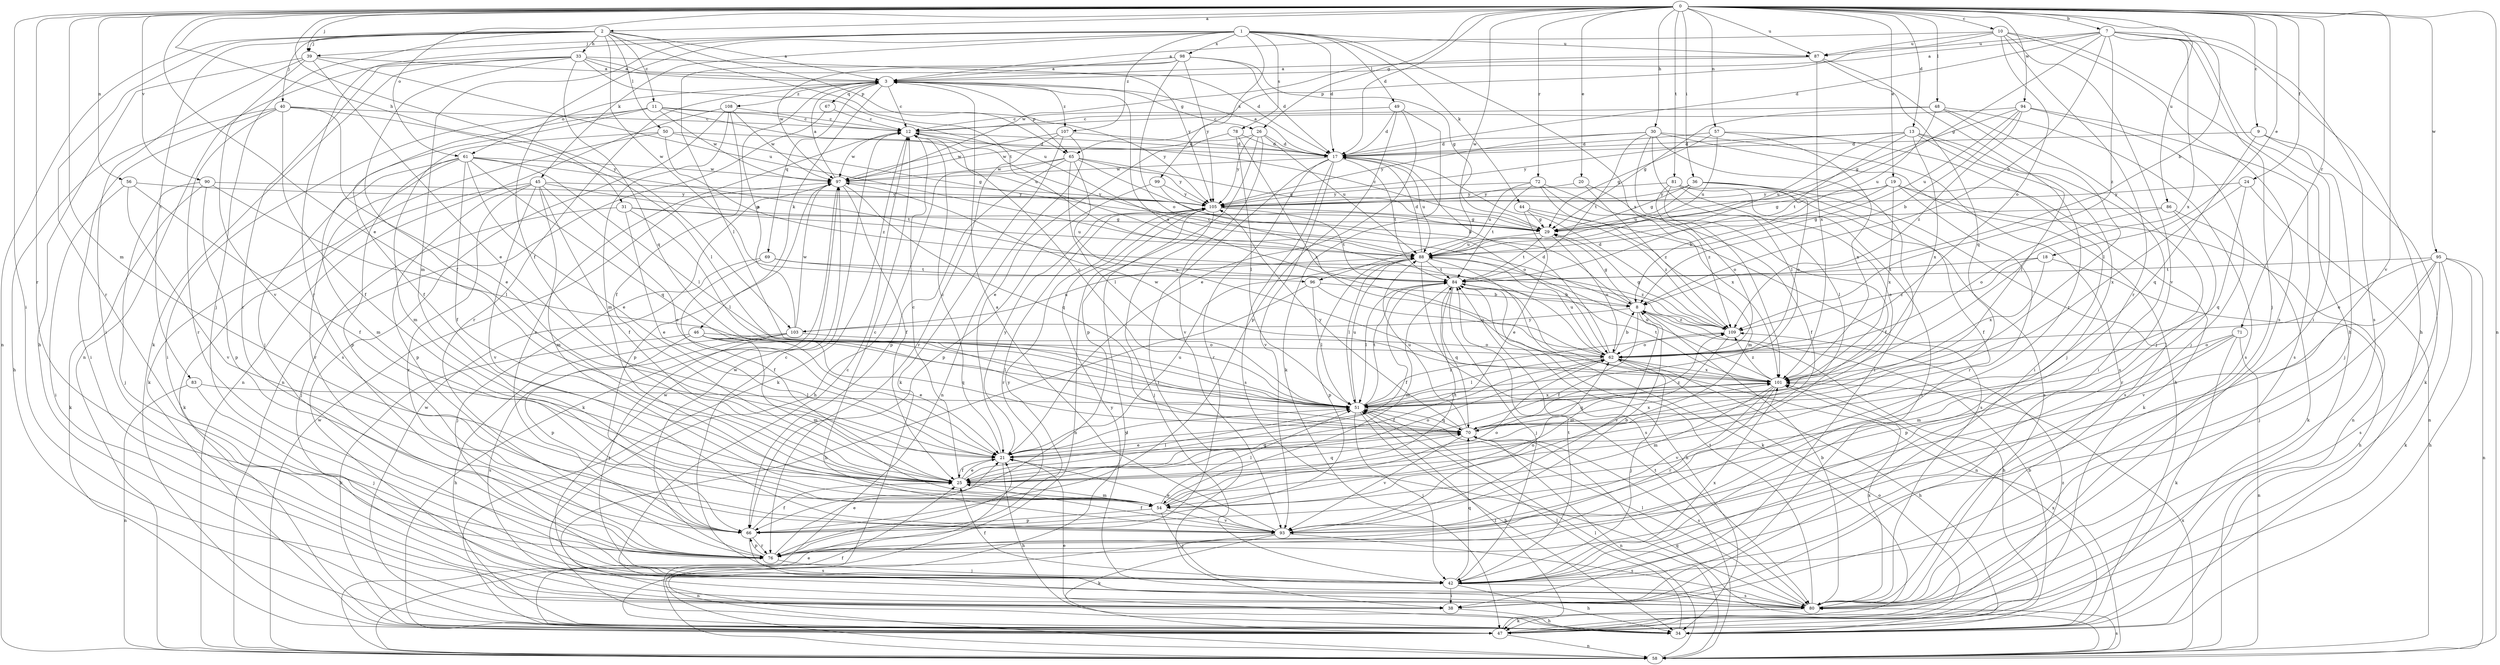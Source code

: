 strict digraph  {
0;
1;
2;
3;
7;
8;
9;
10;
11;
12;
13;
17;
18;
19;
20;
21;
24;
25;
26;
29;
30;
31;
33;
34;
36;
38;
39;
40;
42;
44;
45;
46;
47;
48;
49;
50;
51;
54;
56;
57;
58;
61;
62;
65;
66;
67;
69;
70;
71;
72;
76;
78;
80;
81;
83;
84;
86;
87;
88;
90;
93;
94;
95;
96;
97;
98;
99;
101;
103;
105;
107;
108;
109;
0 -> 2  [label=a];
0 -> 7  [label=b];
0 -> 8  [label=b];
0 -> 9  [label=c];
0 -> 10  [label=c];
0 -> 13  [label=d];
0 -> 17  [label=d];
0 -> 18  [label=e];
0 -> 19  [label=e];
0 -> 20  [label=e];
0 -> 21  [label=e];
0 -> 24  [label=f];
0 -> 26  [label=g];
0 -> 30  [label=h];
0 -> 31  [label=h];
0 -> 36  [label=i];
0 -> 38  [label=i];
0 -> 39  [label=j];
0 -> 48  [label=l];
0 -> 54  [label=m];
0 -> 56  [label=n];
0 -> 57  [label=n];
0 -> 58  [label=n];
0 -> 61  [label=o];
0 -> 71  [label=r];
0 -> 72  [label=r];
0 -> 76  [label=r];
0 -> 81  [label=t];
0 -> 86  [label=u];
0 -> 87  [label=u];
0 -> 90  [label=v];
0 -> 93  [label=v];
0 -> 94  [label=w];
0 -> 95  [label=w];
0 -> 96  [label=w];
0 -> 103  [label=y];
1 -> 17  [label=d];
1 -> 25  [label=f];
1 -> 39  [label=j];
1 -> 44  [label=k];
1 -> 45  [label=k];
1 -> 49  [label=l];
1 -> 54  [label=m];
1 -> 76  [label=r];
1 -> 78  [label=s];
1 -> 87  [label=u];
1 -> 98  [label=x];
1 -> 99  [label=x];
1 -> 101  [label=x];
1 -> 107  [label=z];
2 -> 3  [label=a];
2 -> 11  [label=c];
2 -> 33  [label=h];
2 -> 39  [label=j];
2 -> 40  [label=j];
2 -> 42  [label=j];
2 -> 50  [label=l];
2 -> 58  [label=n];
2 -> 65  [label=p];
2 -> 76  [label=r];
2 -> 83  [label=t];
2 -> 84  [label=t];
2 -> 96  [label=w];
3 -> 12  [label=c];
3 -> 26  [label=g];
3 -> 46  [label=k];
3 -> 61  [label=o];
3 -> 65  [label=p];
3 -> 67  [label=q];
3 -> 69  [label=q];
3 -> 76  [label=r];
3 -> 107  [label=z];
3 -> 108  [label=z];
7 -> 3  [label=a];
7 -> 8  [label=b];
7 -> 17  [label=d];
7 -> 29  [label=g];
7 -> 34  [label=h];
7 -> 38  [label=i];
7 -> 42  [label=j];
7 -> 80  [label=s];
7 -> 87  [label=u];
7 -> 101  [label=x];
7 -> 109  [label=z];
8 -> 12  [label=c];
8 -> 25  [label=f];
8 -> 29  [label=g];
8 -> 34  [label=h];
8 -> 93  [label=v];
8 -> 103  [label=y];
8 -> 109  [label=z];
9 -> 17  [label=d];
9 -> 42  [label=j];
9 -> 47  [label=k];
9 -> 70  [label=q];
10 -> 3  [label=a];
10 -> 34  [label=h];
10 -> 62  [label=o];
10 -> 65  [label=p];
10 -> 76  [label=r];
10 -> 80  [label=s];
10 -> 87  [label=u];
10 -> 93  [label=v];
11 -> 12  [label=c];
11 -> 25  [label=f];
11 -> 38  [label=i];
11 -> 42  [label=j];
11 -> 88  [label=u];
11 -> 97  [label=w];
11 -> 105  [label=y];
12 -> 17  [label=d];
12 -> 47  [label=k];
12 -> 97  [label=w];
13 -> 17  [label=d];
13 -> 38  [label=i];
13 -> 42  [label=j];
13 -> 51  [label=l];
13 -> 84  [label=t];
13 -> 88  [label=u];
13 -> 101  [label=x];
13 -> 105  [label=y];
17 -> 3  [label=a];
17 -> 38  [label=i];
17 -> 76  [label=r];
17 -> 80  [label=s];
17 -> 84  [label=t];
17 -> 88  [label=u];
17 -> 93  [label=v];
17 -> 97  [label=w];
18 -> 34  [label=h];
18 -> 84  [label=t];
18 -> 101  [label=x];
18 -> 109  [label=z];
19 -> 8  [label=b];
19 -> 29  [label=g];
19 -> 47  [label=k];
19 -> 58  [label=n];
19 -> 76  [label=r];
19 -> 101  [label=x];
19 -> 105  [label=y];
20 -> 25  [label=f];
20 -> 105  [label=y];
20 -> 109  [label=z];
21 -> 12  [label=c];
21 -> 25  [label=f];
21 -> 34  [label=h];
21 -> 51  [label=l];
21 -> 70  [label=q];
21 -> 88  [label=u];
21 -> 105  [label=y];
24 -> 58  [label=n];
24 -> 70  [label=q];
24 -> 101  [label=x];
24 -> 105  [label=y];
25 -> 12  [label=c];
25 -> 21  [label=e];
25 -> 51  [label=l];
25 -> 54  [label=m];
25 -> 62  [label=o];
25 -> 70  [label=q];
26 -> 17  [label=d];
26 -> 66  [label=p];
26 -> 88  [label=u];
26 -> 93  [label=v];
26 -> 97  [label=w];
26 -> 105  [label=y];
29 -> 12  [label=c];
29 -> 62  [label=o];
29 -> 84  [label=t];
29 -> 88  [label=u];
30 -> 17  [label=d];
30 -> 21  [label=e];
30 -> 34  [label=h];
30 -> 38  [label=i];
30 -> 51  [label=l];
30 -> 80  [label=s];
30 -> 84  [label=t];
30 -> 105  [label=y];
31 -> 21  [label=e];
31 -> 29  [label=g];
31 -> 42  [label=j];
31 -> 51  [label=l];
31 -> 88  [label=u];
33 -> 3  [label=a];
33 -> 17  [label=d];
33 -> 25  [label=f];
33 -> 47  [label=k];
33 -> 58  [label=n];
33 -> 70  [label=q];
33 -> 76  [label=r];
33 -> 88  [label=u];
33 -> 105  [label=y];
34 -> 8  [label=b];
34 -> 21  [label=e];
34 -> 51  [label=l];
34 -> 97  [label=w];
34 -> 101  [label=x];
36 -> 25  [label=f];
36 -> 29  [label=g];
36 -> 62  [label=o];
36 -> 80  [label=s];
36 -> 88  [label=u];
36 -> 105  [label=y];
38 -> 34  [label=h];
39 -> 3  [label=a];
39 -> 21  [label=e];
39 -> 34  [label=h];
39 -> 38  [label=i];
39 -> 88  [label=u];
39 -> 93  [label=v];
40 -> 12  [label=c];
40 -> 21  [label=e];
40 -> 25  [label=f];
40 -> 34  [label=h];
40 -> 38  [label=i];
40 -> 51  [label=l];
40 -> 76  [label=r];
42 -> 12  [label=c];
42 -> 25  [label=f];
42 -> 34  [label=h];
42 -> 38  [label=i];
42 -> 70  [label=q];
42 -> 80  [label=s];
42 -> 84  [label=t];
42 -> 101  [label=x];
44 -> 21  [label=e];
44 -> 29  [label=g];
44 -> 80  [label=s];
44 -> 109  [label=z];
45 -> 21  [label=e];
45 -> 25  [label=f];
45 -> 29  [label=g];
45 -> 47  [label=k];
45 -> 54  [label=m];
45 -> 66  [label=p];
45 -> 76  [label=r];
45 -> 93  [label=v];
45 -> 105  [label=y];
46 -> 21  [label=e];
46 -> 47  [label=k];
46 -> 51  [label=l];
46 -> 54  [label=m];
46 -> 62  [label=o];
46 -> 66  [label=p];
46 -> 70  [label=q];
47 -> 25  [label=f];
47 -> 51  [label=l];
47 -> 58  [label=n];
47 -> 62  [label=o];
47 -> 109  [label=z];
48 -> 12  [label=c];
48 -> 29  [label=g];
48 -> 42  [label=j];
48 -> 51  [label=l];
48 -> 80  [label=s];
48 -> 88  [label=u];
49 -> 12  [label=c];
49 -> 17  [label=d];
49 -> 21  [label=e];
49 -> 47  [label=k];
49 -> 66  [label=p];
50 -> 17  [label=d];
50 -> 29  [label=g];
50 -> 47  [label=k];
50 -> 54  [label=m];
50 -> 109  [label=z];
51 -> 12  [label=c];
51 -> 34  [label=h];
51 -> 42  [label=j];
51 -> 70  [label=q];
51 -> 84  [label=t];
51 -> 88  [label=u];
51 -> 101  [label=x];
51 -> 109  [label=z];
54 -> 42  [label=j];
54 -> 51  [label=l];
54 -> 62  [label=o];
54 -> 66  [label=p];
54 -> 84  [label=t];
54 -> 93  [label=v];
56 -> 25  [label=f];
56 -> 38  [label=i];
56 -> 93  [label=v];
56 -> 105  [label=y];
57 -> 17  [label=d];
57 -> 29  [label=g];
57 -> 38  [label=i];
57 -> 88  [label=u];
57 -> 101  [label=x];
58 -> 21  [label=e];
58 -> 51  [label=l];
58 -> 70  [label=q];
58 -> 80  [label=s];
58 -> 84  [label=t];
58 -> 97  [label=w];
58 -> 101  [label=x];
58 -> 105  [label=y];
61 -> 21  [label=e];
61 -> 25  [label=f];
61 -> 51  [label=l];
61 -> 54  [label=m];
61 -> 66  [label=p];
61 -> 70  [label=q];
61 -> 76  [label=r];
61 -> 84  [label=t];
61 -> 97  [label=w];
62 -> 3  [label=a];
62 -> 8  [label=b];
62 -> 17  [label=d];
62 -> 25  [label=f];
62 -> 34  [label=h];
62 -> 42  [label=j];
62 -> 51  [label=l];
62 -> 88  [label=u];
62 -> 101  [label=x];
65 -> 8  [label=b];
65 -> 29  [label=g];
65 -> 34  [label=h];
65 -> 51  [label=l];
65 -> 66  [label=p];
65 -> 97  [label=w];
65 -> 101  [label=x];
65 -> 105  [label=y];
66 -> 12  [label=c];
66 -> 25  [label=f];
66 -> 76  [label=r];
66 -> 80  [label=s];
67 -> 12  [label=c];
67 -> 58  [label=n];
69 -> 25  [label=f];
69 -> 42  [label=j];
69 -> 84  [label=t];
69 -> 109  [label=z];
70 -> 21  [label=e];
70 -> 58  [label=n];
70 -> 80  [label=s];
70 -> 88  [label=u];
70 -> 93  [label=v];
70 -> 101  [label=x];
70 -> 105  [label=y];
70 -> 109  [label=z];
71 -> 47  [label=k];
71 -> 54  [label=m];
71 -> 58  [label=n];
71 -> 62  [label=o];
71 -> 66  [label=p];
72 -> 25  [label=f];
72 -> 54  [label=m];
72 -> 84  [label=t];
72 -> 88  [label=u];
72 -> 101  [label=x];
72 -> 105  [label=y];
76 -> 21  [label=e];
76 -> 42  [label=j];
76 -> 66  [label=p];
76 -> 97  [label=w];
76 -> 105  [label=y];
78 -> 17  [label=d];
78 -> 21  [label=e];
78 -> 51  [label=l];
78 -> 101  [label=x];
80 -> 8  [label=b];
80 -> 12  [label=c];
80 -> 47  [label=k];
80 -> 51  [label=l];
80 -> 84  [label=t];
80 -> 97  [label=w];
80 -> 101  [label=x];
80 -> 105  [label=y];
81 -> 38  [label=i];
81 -> 51  [label=l];
81 -> 62  [label=o];
81 -> 80  [label=s];
81 -> 105  [label=y];
81 -> 109  [label=z];
83 -> 42  [label=j];
83 -> 51  [label=l];
83 -> 58  [label=n];
84 -> 8  [label=b];
84 -> 25  [label=f];
84 -> 34  [label=h];
84 -> 42  [label=j];
84 -> 51  [label=l];
84 -> 54  [label=m];
84 -> 58  [label=n];
84 -> 70  [label=q];
86 -> 29  [label=g];
86 -> 47  [label=k];
86 -> 62  [label=o];
86 -> 76  [label=r];
87 -> 3  [label=a];
87 -> 70  [label=q];
87 -> 76  [label=r];
87 -> 97  [label=w];
87 -> 101  [label=x];
88 -> 17  [label=d];
88 -> 47  [label=k];
88 -> 51  [label=l];
88 -> 66  [label=p];
88 -> 80  [label=s];
88 -> 84  [label=t];
90 -> 42  [label=j];
90 -> 47  [label=k];
90 -> 51  [label=l];
90 -> 66  [label=p];
90 -> 105  [label=y];
93 -> 3  [label=a];
93 -> 8  [label=b];
93 -> 12  [label=c];
93 -> 21  [label=e];
93 -> 25  [label=f];
93 -> 47  [label=k];
93 -> 58  [label=n];
93 -> 62  [label=o];
93 -> 80  [label=s];
94 -> 8  [label=b];
94 -> 12  [label=c];
94 -> 29  [label=g];
94 -> 42  [label=j];
94 -> 80  [label=s];
94 -> 88  [label=u];
94 -> 109  [label=z];
95 -> 34  [label=h];
95 -> 42  [label=j];
95 -> 47  [label=k];
95 -> 58  [label=n];
95 -> 62  [label=o];
95 -> 80  [label=s];
95 -> 84  [label=t];
95 -> 93  [label=v];
96 -> 8  [label=b];
96 -> 34  [label=h];
96 -> 51  [label=l];
96 -> 62  [label=o];
97 -> 3  [label=a];
97 -> 25  [label=f];
97 -> 47  [label=k];
97 -> 66  [label=p];
97 -> 70  [label=q];
97 -> 105  [label=y];
98 -> 3  [label=a];
98 -> 17  [label=d];
98 -> 29  [label=g];
98 -> 51  [label=l];
98 -> 62  [label=o];
98 -> 97  [label=w];
98 -> 105  [label=y];
99 -> 62  [label=o];
99 -> 66  [label=p];
99 -> 105  [label=y];
101 -> 51  [label=l];
101 -> 54  [label=m];
101 -> 70  [label=q];
101 -> 76  [label=r];
101 -> 84  [label=t];
101 -> 88  [label=u];
101 -> 93  [label=v];
101 -> 97  [label=w];
101 -> 109  [label=z];
103 -> 3  [label=a];
103 -> 34  [label=h];
103 -> 42  [label=j];
103 -> 62  [label=o];
103 -> 80  [label=s];
103 -> 88  [label=u];
103 -> 97  [label=w];
105 -> 29  [label=g];
105 -> 42  [label=j];
105 -> 58  [label=n];
105 -> 76  [label=r];
105 -> 84  [label=t];
107 -> 17  [label=d];
107 -> 47  [label=k];
107 -> 58  [label=n];
107 -> 76  [label=r];
107 -> 97  [label=w];
108 -> 12  [label=c];
108 -> 25  [label=f];
108 -> 54  [label=m];
108 -> 58  [label=n];
108 -> 80  [label=s];
108 -> 97  [label=w];
109 -> 17  [label=d];
109 -> 29  [label=g];
109 -> 54  [label=m];
109 -> 62  [label=o];
}
